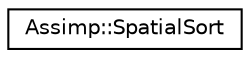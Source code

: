 digraph "Graphical Class Hierarchy"
{
  edge [fontname="Helvetica",fontsize="10",labelfontname="Helvetica",labelfontsize="10"];
  node [fontname="Helvetica",fontsize="10",shape=record];
  rankdir="LR";
  Node1 [label="Assimp::SpatialSort",height=0.2,width=0.4,color="black", fillcolor="white", style="filled",URL="$class_assimp_1_1_spatial_sort.html"];
}
